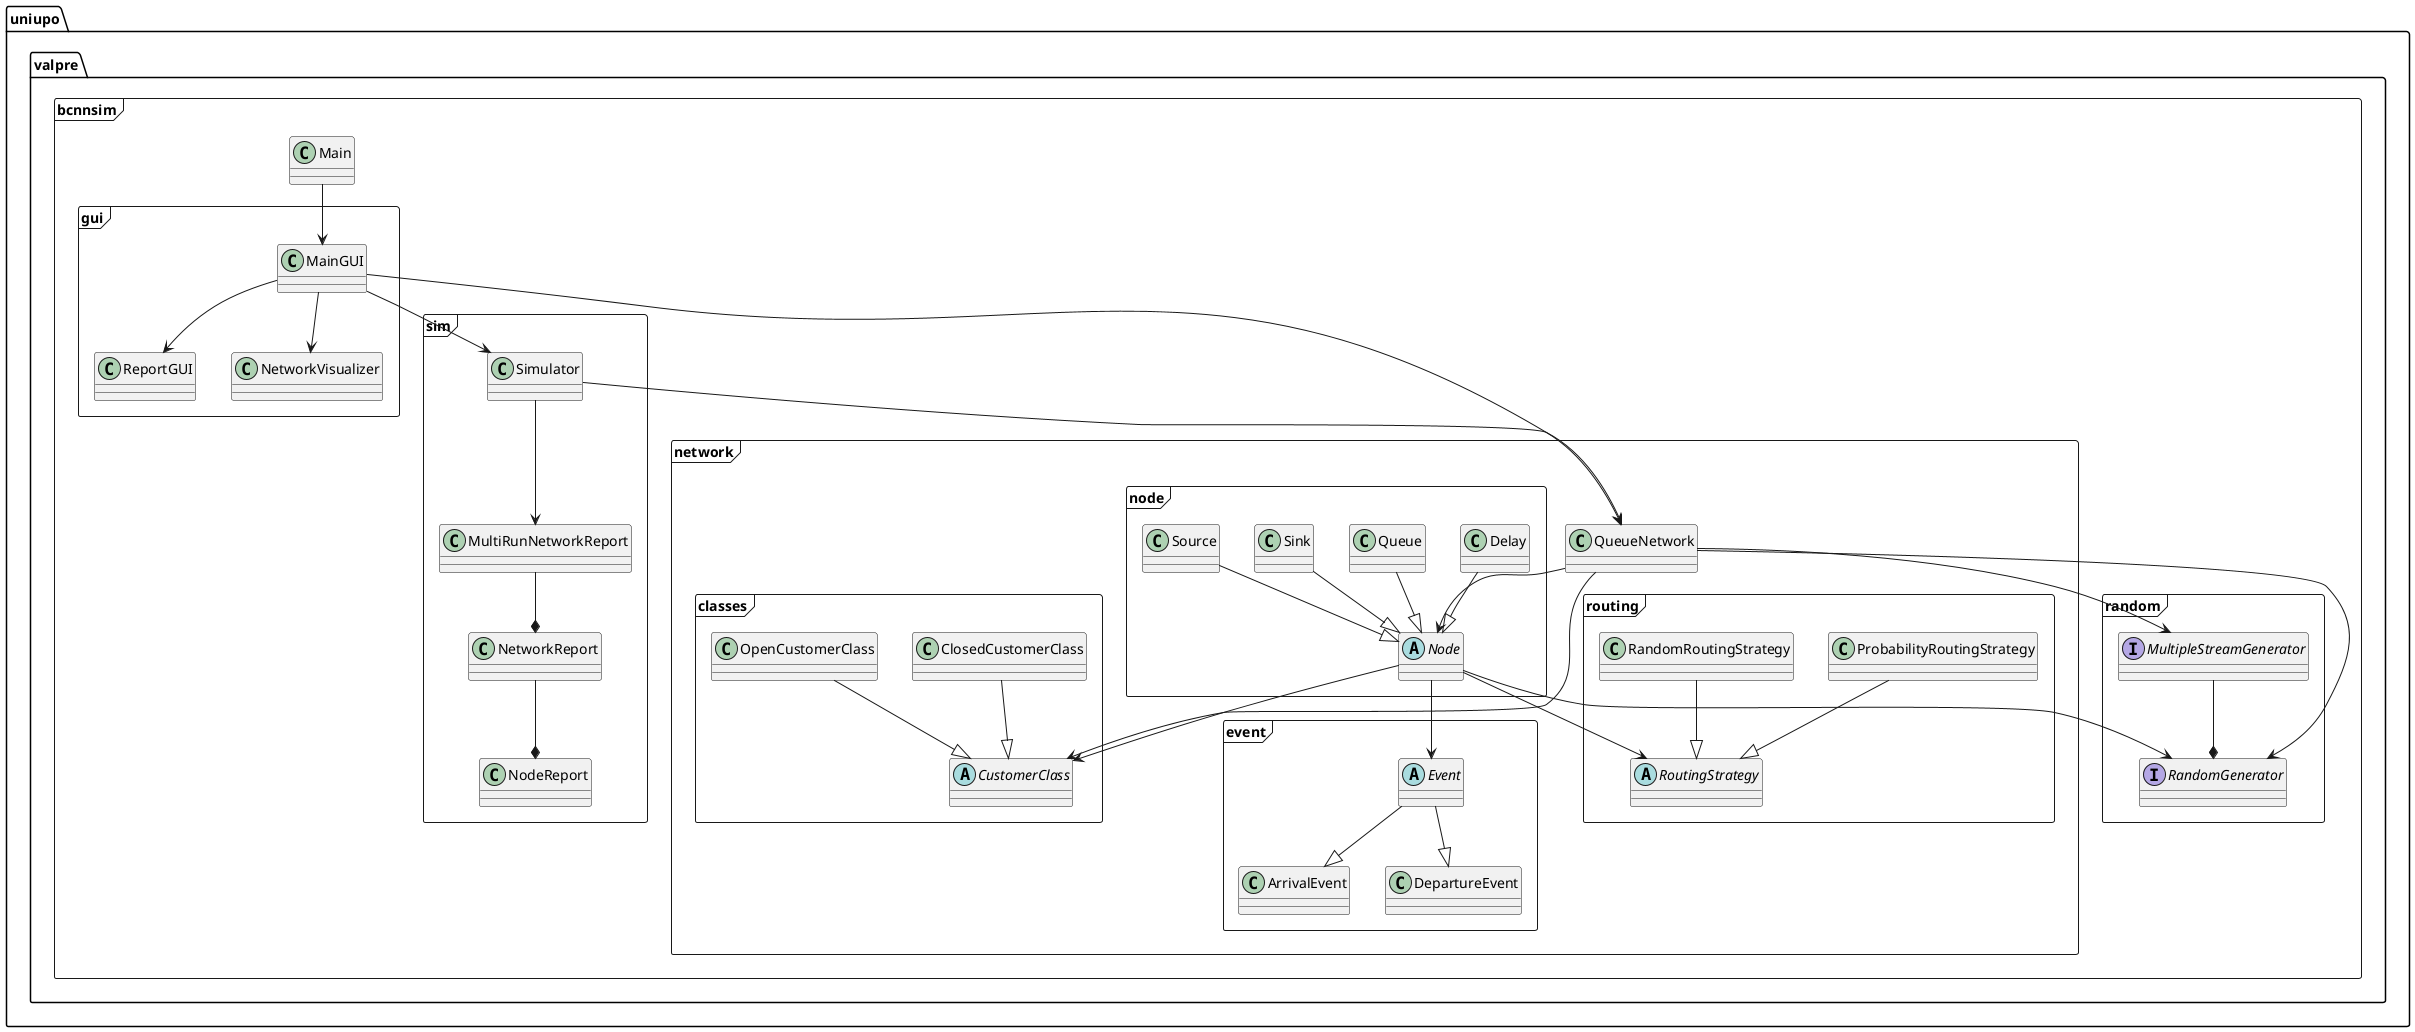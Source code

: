 @startuml
package uniupo.valpre.bcnnsim <<Frame>> {
    package sim <<Frame>> {
        class Simulator
        class MultiRunNetworkReport
        class NetworkReport
        class NodeReport

        Simulator --> MultiRunNetworkReport
        MultiRunNetworkReport --* NetworkReport
        NetworkReport --* NodeReport
    }
    package gui <<Frame>> {
        class MainGUI
        class ReportGUI
        class NetworkVisualizer
    }
    class Main {
    }

    Main --> MainGUI
    MainGUI --> ReportGUI
    MainGUI --> NetworkVisualizer
    MainGUI --> Simulator


    package random <<Frame>> {
        interface MultipleStreamGenerator
        interface RandomGenerator

        MultipleStreamGenerator --* RandomGenerator
    }

    package network <<Frame>> {
        package classes <<Frame>> {
            abstract CustomerClass
            class ClosedCustomerClass
            class OpenCustomerClass

            ClosedCustomerClass --|> CustomerClass
            OpenCustomerClass --|> CustomerClass


        }
        package event <<Frame>> {

            abstract Event
            class ArrivalEvent
            class DepartureEvent

            Event --|> ArrivalEvent
            Event --|> DepartureEvent

        }

        package routing <<Frame>> {

            abstract RoutingStrategy
            class ProbabilityRoutingStrategy
            class RandomRoutingStrategy

            ProbabilityRoutingStrategy --|> RoutingStrategy
            RandomRoutingStrategy --|> RoutingStrategy


        }

         package node <<Frame>> {

            abstract Node
            class Delay
            class Queue
            class Sink
            class Source

            Delay --|> Node
            Queue --|> Node
            Sink --|> Node
            Source --|> Node


            Node --> Event
            Node --> RoutingStrategy
            Node --> CustomerClass
            Node --> RandomGenerator

        }



        class QueueNetwork
        QueueNetwork --> CustomerClass
        QueueNetwork --> Node
        QueueNetwork --> RandomGenerator
        QueueNetwork --> MultipleStreamGenerator

        MainGUI --> QueueNetwork
        Simulator --> QueueNetwork
    }

}
@enduml